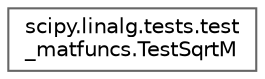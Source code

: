 digraph "Graphical Class Hierarchy"
{
 // LATEX_PDF_SIZE
  bgcolor="transparent";
  edge [fontname=Helvetica,fontsize=10,labelfontname=Helvetica,labelfontsize=10];
  node [fontname=Helvetica,fontsize=10,shape=box,height=0.2,width=0.4];
  rankdir="LR";
  Node0 [id="Node000000",label="scipy.linalg.tests.test\l_matfuncs.TestSqrtM",height=0.2,width=0.4,color="grey40", fillcolor="white", style="filled",URL="$d6/d5e/classscipy_1_1linalg_1_1tests_1_1test__matfuncs_1_1TestSqrtM.html",tooltip=" "];
}
